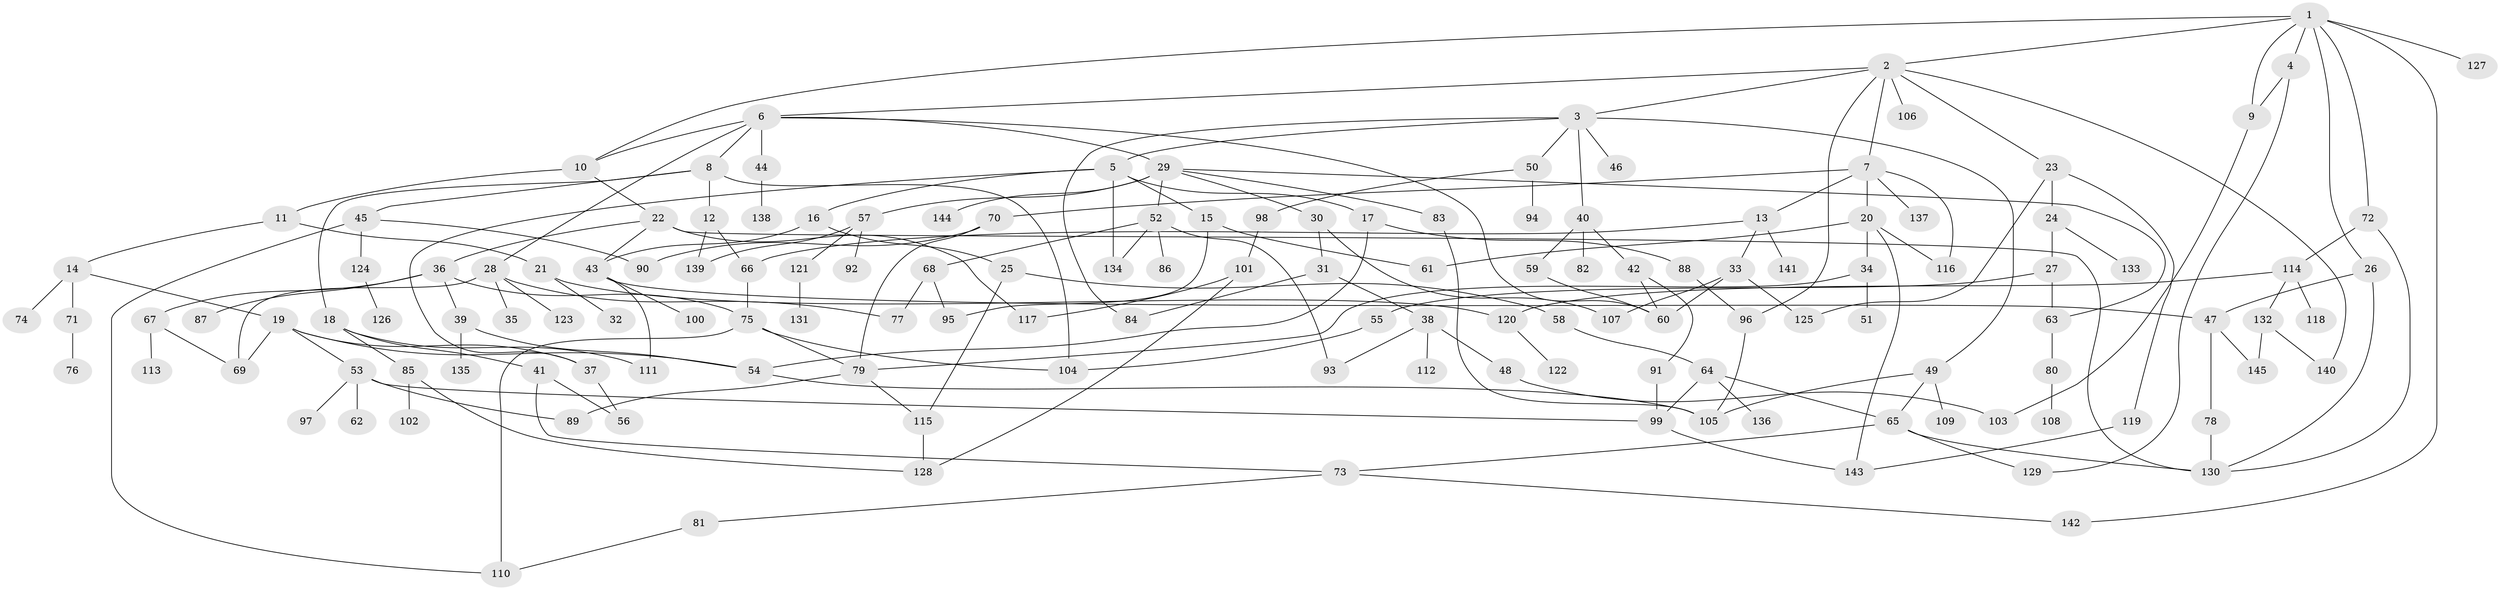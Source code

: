 // Generated by graph-tools (version 1.1) at 2025/49/03/09/25 03:49:23]
// undirected, 145 vertices, 203 edges
graph export_dot {
graph [start="1"]
  node [color=gray90,style=filled];
  1;
  2;
  3;
  4;
  5;
  6;
  7;
  8;
  9;
  10;
  11;
  12;
  13;
  14;
  15;
  16;
  17;
  18;
  19;
  20;
  21;
  22;
  23;
  24;
  25;
  26;
  27;
  28;
  29;
  30;
  31;
  32;
  33;
  34;
  35;
  36;
  37;
  38;
  39;
  40;
  41;
  42;
  43;
  44;
  45;
  46;
  47;
  48;
  49;
  50;
  51;
  52;
  53;
  54;
  55;
  56;
  57;
  58;
  59;
  60;
  61;
  62;
  63;
  64;
  65;
  66;
  67;
  68;
  69;
  70;
  71;
  72;
  73;
  74;
  75;
  76;
  77;
  78;
  79;
  80;
  81;
  82;
  83;
  84;
  85;
  86;
  87;
  88;
  89;
  90;
  91;
  92;
  93;
  94;
  95;
  96;
  97;
  98;
  99;
  100;
  101;
  102;
  103;
  104;
  105;
  106;
  107;
  108;
  109;
  110;
  111;
  112;
  113;
  114;
  115;
  116;
  117;
  118;
  119;
  120;
  121;
  122;
  123;
  124;
  125;
  126;
  127;
  128;
  129;
  130;
  131;
  132;
  133;
  134;
  135;
  136;
  137;
  138;
  139;
  140;
  141;
  142;
  143;
  144;
  145;
  1 -- 2;
  1 -- 4;
  1 -- 9;
  1 -- 26;
  1 -- 72;
  1 -- 127;
  1 -- 10;
  1 -- 142;
  2 -- 3;
  2 -- 6;
  2 -- 7;
  2 -- 23;
  2 -- 96;
  2 -- 106;
  2 -- 140;
  3 -- 5;
  3 -- 40;
  3 -- 46;
  3 -- 49;
  3 -- 50;
  3 -- 84;
  4 -- 129;
  4 -- 9;
  5 -- 15;
  5 -- 16;
  5 -- 17;
  5 -- 134;
  5 -- 37;
  6 -- 8;
  6 -- 10;
  6 -- 28;
  6 -- 29;
  6 -- 44;
  6 -- 60;
  7 -- 13;
  7 -- 20;
  7 -- 70;
  7 -- 137;
  7 -- 116;
  8 -- 12;
  8 -- 18;
  8 -- 45;
  8 -- 104;
  9 -- 103;
  10 -- 11;
  10 -- 22;
  11 -- 14;
  11 -- 21;
  12 -- 66;
  12 -- 139;
  13 -- 33;
  13 -- 141;
  13 -- 66;
  14 -- 19;
  14 -- 71;
  14 -- 74;
  15 -- 61;
  15 -- 95;
  16 -- 25;
  16 -- 43;
  17 -- 88;
  17 -- 54;
  18 -- 41;
  18 -- 85;
  18 -- 111;
  19 -- 37;
  19 -- 53;
  19 -- 54;
  19 -- 69;
  20 -- 34;
  20 -- 116;
  20 -- 143;
  20 -- 61;
  21 -- 32;
  21 -- 120;
  22 -- 36;
  22 -- 117;
  22 -- 43;
  22 -- 130;
  23 -- 24;
  23 -- 119;
  23 -- 125;
  24 -- 27;
  24 -- 133;
  25 -- 58;
  25 -- 115;
  26 -- 47;
  26 -- 130;
  27 -- 55;
  27 -- 63;
  28 -- 35;
  28 -- 77;
  28 -- 123;
  28 -- 69;
  29 -- 30;
  29 -- 52;
  29 -- 57;
  29 -- 63;
  29 -- 83;
  29 -- 144;
  30 -- 31;
  30 -- 107;
  31 -- 38;
  31 -- 84;
  33 -- 107;
  33 -- 60;
  33 -- 125;
  34 -- 51;
  34 -- 79;
  36 -- 39;
  36 -- 67;
  36 -- 87;
  36 -- 75;
  37 -- 56;
  38 -- 48;
  38 -- 93;
  38 -- 112;
  39 -- 135;
  39 -- 54;
  40 -- 42;
  40 -- 59;
  40 -- 82;
  41 -- 56;
  41 -- 73;
  42 -- 60;
  42 -- 91;
  43 -- 100;
  43 -- 111;
  43 -- 47;
  44 -- 138;
  45 -- 90;
  45 -- 124;
  45 -- 110;
  47 -- 78;
  47 -- 145;
  48 -- 103;
  49 -- 109;
  49 -- 65;
  49 -- 105;
  50 -- 94;
  50 -- 98;
  52 -- 68;
  52 -- 86;
  52 -- 134;
  52 -- 93;
  53 -- 62;
  53 -- 89;
  53 -- 97;
  53 -- 99;
  54 -- 105;
  55 -- 104;
  57 -- 92;
  57 -- 121;
  57 -- 139;
  58 -- 64;
  59 -- 60;
  63 -- 80;
  64 -- 65;
  64 -- 99;
  64 -- 136;
  65 -- 73;
  65 -- 130;
  65 -- 129;
  66 -- 75;
  67 -- 69;
  67 -- 113;
  68 -- 95;
  68 -- 77;
  70 -- 90;
  70 -- 79;
  71 -- 76;
  72 -- 114;
  72 -- 130;
  73 -- 81;
  73 -- 142;
  75 -- 104;
  75 -- 79;
  75 -- 110;
  78 -- 130;
  79 -- 115;
  79 -- 89;
  80 -- 108;
  81 -- 110;
  83 -- 105;
  85 -- 102;
  85 -- 128;
  88 -- 96;
  91 -- 99;
  96 -- 105;
  98 -- 101;
  99 -- 143;
  101 -- 117;
  101 -- 128;
  114 -- 118;
  114 -- 132;
  114 -- 120;
  115 -- 128;
  119 -- 143;
  120 -- 122;
  121 -- 131;
  124 -- 126;
  132 -- 140;
  132 -- 145;
}
